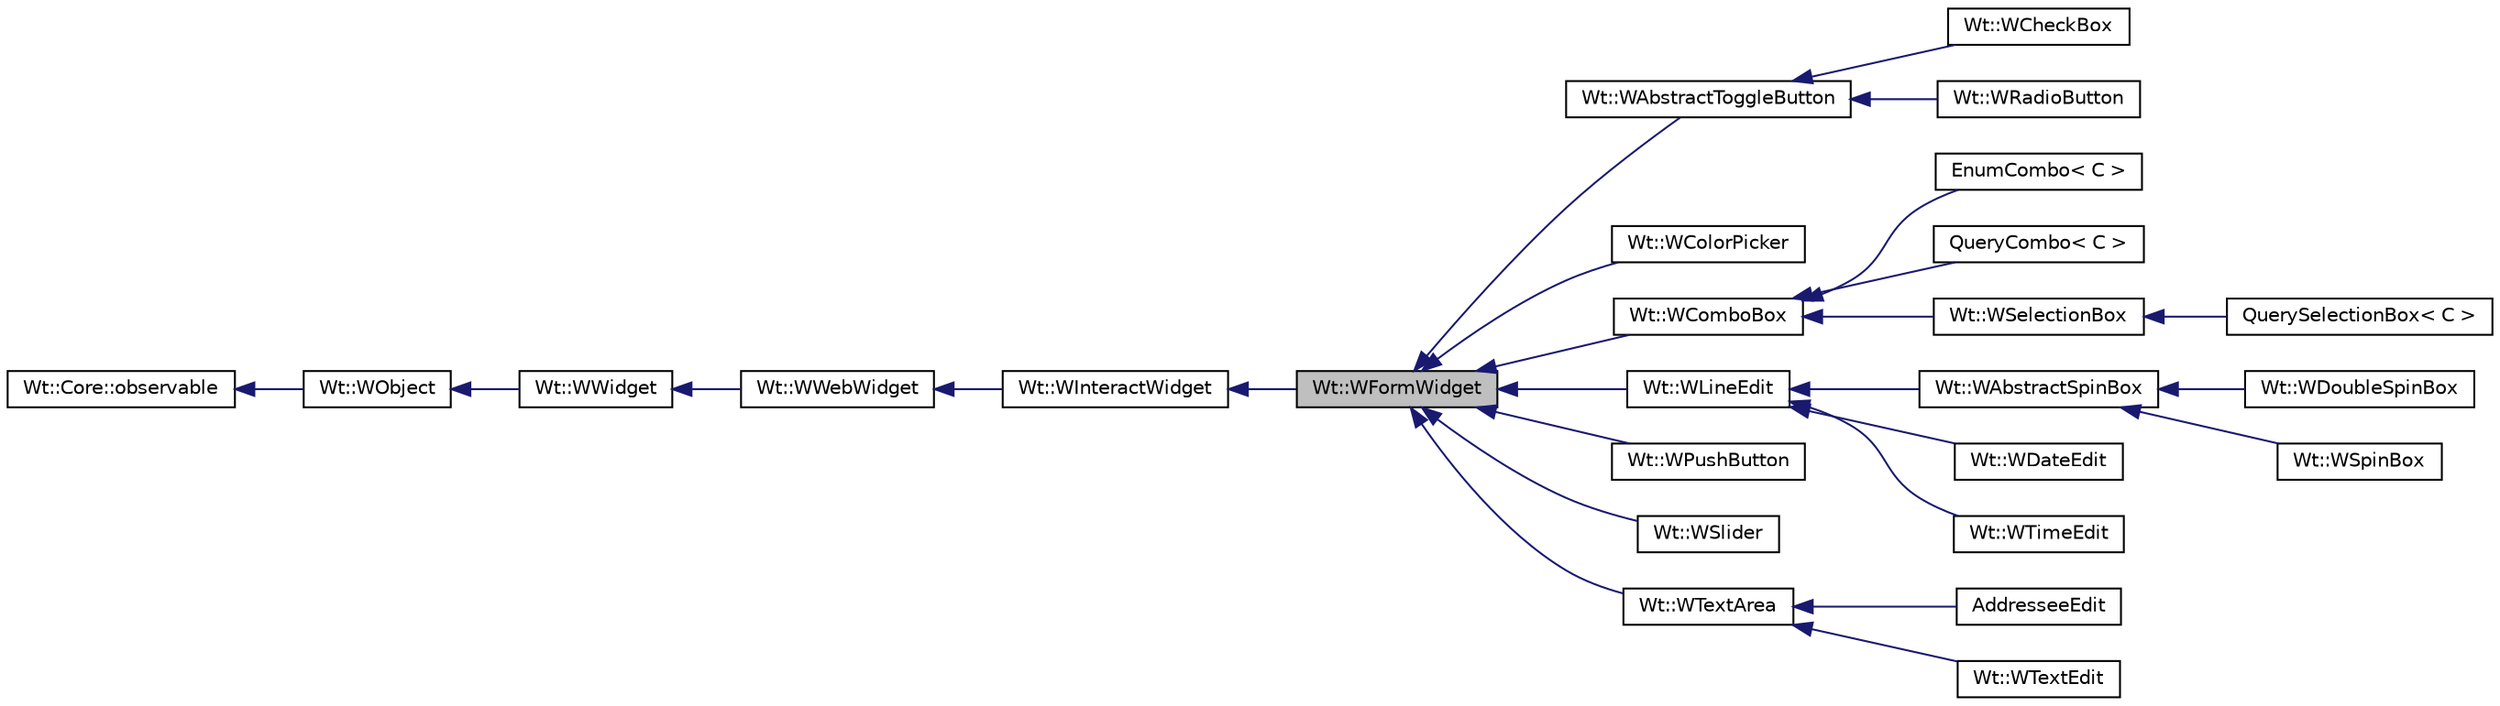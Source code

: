 digraph "Wt::WFormWidget"
{
 // LATEX_PDF_SIZE
  edge [fontname="Helvetica",fontsize="10",labelfontname="Helvetica",labelfontsize="10"];
  node [fontname="Helvetica",fontsize="10",shape=record];
  rankdir="LR";
  Node1 [label="Wt::WFormWidget",height=0.2,width=0.4,color="black", fillcolor="grey75", style="filled", fontcolor="black",tooltip="An abstract widget that corresponds to an HTML form element."];
  Node2 -> Node1 [dir="back",color="midnightblue",fontsize="10",style="solid",fontname="Helvetica"];
  Node2 [label="Wt::WInteractWidget",height=0.2,width=0.4,color="black", fillcolor="white", style="filled",URL="$classWt_1_1WInteractWidget.html",tooltip="An abstract widget that can receive user-interface interaction."];
  Node3 -> Node2 [dir="back",color="midnightblue",fontsize="10",style="solid",fontname="Helvetica"];
  Node3 [label="Wt::WWebWidget",height=0.2,width=0.4,color="black", fillcolor="white", style="filled",URL="$classWt_1_1WWebWidget.html",tooltip="A base class for widgets with an HTML counterpart."];
  Node4 -> Node3 [dir="back",color="midnightblue",fontsize="10",style="solid",fontname="Helvetica"];
  Node4 [label="Wt::WWidget",height=0.2,width=0.4,color="black", fillcolor="white", style="filled",URL="$classWt_1_1WWidget.html",tooltip="The abstract base class for a user-interface component."];
  Node5 -> Node4 [dir="back",color="midnightblue",fontsize="10",style="solid",fontname="Helvetica"];
  Node5 [label="Wt::WObject",height=0.2,width=0.4,color="black", fillcolor="white", style="filled",URL="$classWt_1_1WObject.html",tooltip="A base class for objects that participate in the signal/slot system."];
  Node6 -> Node5 [dir="back",color="midnightblue",fontsize="10",style="solid",fontname="Helvetica"];
  Node6 [label="Wt::Core::observable",height=0.2,width=0.4,color="black", fillcolor="white", style="filled",URL="$classWt_1_1Core_1_1observable.html",tooltip="A base class for objects whose life-time can be tracked."];
  Node1 -> Node7 [dir="back",color="midnightblue",fontsize="10",style="solid",fontname="Helvetica"];
  Node7 [label="Wt::WAbstractToggleButton",height=0.2,width=0.4,color="black", fillcolor="white", style="filled",URL="$classWt_1_1WAbstractToggleButton.html",tooltip="An abstract base class for radio buttons and check boxes."];
  Node7 -> Node8 [dir="back",color="midnightblue",fontsize="10",style="solid",fontname="Helvetica"];
  Node8 [label="Wt::WCheckBox",height=0.2,width=0.4,color="black", fillcolor="white", style="filled",URL="$classWt_1_1WCheckBox.html",tooltip="A user control that represents a check box."];
  Node7 -> Node9 [dir="back",color="midnightblue",fontsize="10",style="solid",fontname="Helvetica"];
  Node9 [label="Wt::WRadioButton",height=0.2,width=0.4,color="black", fillcolor="white", style="filled",URL="$classWt_1_1WRadioButton.html",tooltip="A user control that represents a radio button."];
  Node1 -> Node10 [dir="back",color="midnightblue",fontsize="10",style="solid",fontname="Helvetica"];
  Node10 [label="Wt::WColorPicker",height=0.2,width=0.4,color="black", fillcolor="white", style="filled",URL="$classWt_1_1WColorPicker.html",tooltip="A widget that provides a browser-native color picker."];
  Node1 -> Node11 [dir="back",color="midnightblue",fontsize="10",style="solid",fontname="Helvetica"];
  Node11 [label="Wt::WComboBox",height=0.2,width=0.4,color="black", fillcolor="white", style="filled",URL="$classWt_1_1WComboBox.html",tooltip="A widget that provides a drop-down combo-box control."];
  Node11 -> Node12 [dir="back",color="midnightblue",fontsize="10",style="solid",fontname="Helvetica"];
  Node12 [label="EnumCombo\< C \>",height=0.2,width=0.4,color="black", fillcolor="white", style="filled",URL="$classEnumCombo.html",tooltip=" "];
  Node11 -> Node13 [dir="back",color="midnightblue",fontsize="10",style="solid",fontname="Helvetica"];
  Node13 [label="QueryCombo\< C \>",height=0.2,width=0.4,color="black", fillcolor="white", style="filled",URL="$classQueryCombo.html",tooltip=" "];
  Node11 -> Node14 [dir="back",color="midnightblue",fontsize="10",style="solid",fontname="Helvetica"];
  Node14 [label="Wt::WSelectionBox",height=0.2,width=0.4,color="black", fillcolor="white", style="filled",URL="$classWt_1_1WSelectionBox.html",tooltip="A selection box allows selection from a list of options."];
  Node14 -> Node15 [dir="back",color="midnightblue",fontsize="10",style="solid",fontname="Helvetica"];
  Node15 [label="QuerySelectionBox\< C \>",height=0.2,width=0.4,color="black", fillcolor="white", style="filled",URL="$classQuerySelectionBox.html",tooltip=" "];
  Node1 -> Node16 [dir="back",color="midnightblue",fontsize="10",style="solid",fontname="Helvetica"];
  Node16 [label="Wt::WLineEdit",height=0.2,width=0.4,color="black", fillcolor="white", style="filled",URL="$classWt_1_1WLineEdit.html",tooltip="A widget that provides a single line edit."];
  Node16 -> Node17 [dir="back",color="midnightblue",fontsize="10",style="solid",fontname="Helvetica"];
  Node17 [label="Wt::WAbstractSpinBox",height=0.2,width=0.4,color="black", fillcolor="white", style="filled",URL="$classWt_1_1WAbstractSpinBox.html",tooltip="An abstract spin box."];
  Node17 -> Node18 [dir="back",color="midnightblue",fontsize="10",style="solid",fontname="Helvetica"];
  Node18 [label="Wt::WDoubleSpinBox",height=0.2,width=0.4,color="black", fillcolor="white", style="filled",URL="$classWt_1_1WDoubleSpinBox.html",tooltip="An input control for fixed point numbers."];
  Node17 -> Node19 [dir="back",color="midnightblue",fontsize="10",style="solid",fontname="Helvetica"];
  Node19 [label="Wt::WSpinBox",height=0.2,width=0.4,color="black", fillcolor="white", style="filled",URL="$classWt_1_1WSpinBox.html",tooltip="An input control for integer numbers."];
  Node16 -> Node20 [dir="back",color="midnightblue",fontsize="10",style="solid",fontname="Helvetica"];
  Node20 [label="Wt::WDateEdit",height=0.2,width=0.4,color="black", fillcolor="white", style="filled",URL="$classWt_1_1WDateEdit.html",tooltip="A date edit."];
  Node16 -> Node21 [dir="back",color="midnightblue",fontsize="10",style="solid",fontname="Helvetica"];
  Node21 [label="Wt::WTimeEdit",height=0.2,width=0.4,color="black", fillcolor="white", style="filled",URL="$classWt_1_1WTimeEdit.html",tooltip="A Time field editor."];
  Node1 -> Node22 [dir="back",color="midnightblue",fontsize="10",style="solid",fontname="Helvetica"];
  Node22 [label="Wt::WPushButton",height=0.2,width=0.4,color="black", fillcolor="white", style="filled",URL="$classWt_1_1WPushButton.html",tooltip="A widget that represents a push button."];
  Node1 -> Node23 [dir="back",color="midnightblue",fontsize="10",style="solid",fontname="Helvetica"];
  Node23 [label="Wt::WSlider",height=0.2,width=0.4,color="black", fillcolor="white", style="filled",URL="$classWt_1_1WSlider.html",tooltip="A horizontal or vertical slider control."];
  Node1 -> Node24 [dir="back",color="midnightblue",fontsize="10",style="solid",fontname="Helvetica"];
  Node24 [label="Wt::WTextArea",height=0.2,width=0.4,color="black", fillcolor="white", style="filled",URL="$classWt_1_1WTextArea.html",tooltip="A widget that provides a multi-line edit."];
  Node24 -> Node25 [dir="back",color="midnightblue",fontsize="10",style="solid",fontname="Helvetica"];
  Node25 [label="AddresseeEdit",height=0.2,width=0.4,color="black", fillcolor="white", style="filled",URL="$classAddresseeEdit.html",tooltip="An edit field for an email addressee."];
  Node24 -> Node26 [dir="back",color="midnightblue",fontsize="10",style="solid",fontname="Helvetica"];
  Node26 [label="Wt::WTextEdit",height=0.2,width=0.4,color="black", fillcolor="white", style="filled",URL="$classWt_1_1WTextEdit.html",tooltip="A rich-text XHTML editor."];
}
